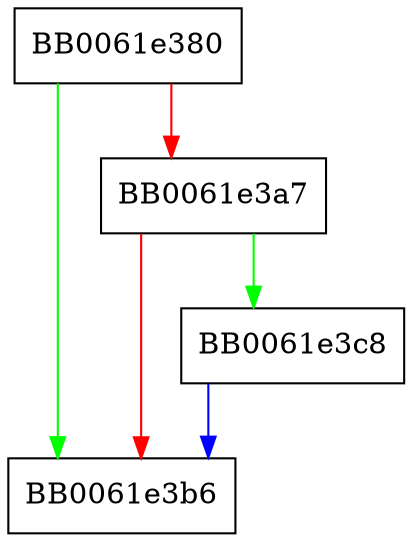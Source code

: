 digraph PKCS12_add_safes {
  node [shape="box"];
  graph [splines=ortho];
  BB0061e380 -> BB0061e3b6 [color="green"];
  BB0061e380 -> BB0061e3a7 [color="red"];
  BB0061e3a7 -> BB0061e3c8 [color="green"];
  BB0061e3a7 -> BB0061e3b6 [color="red"];
  BB0061e3c8 -> BB0061e3b6 [color="blue"];
}